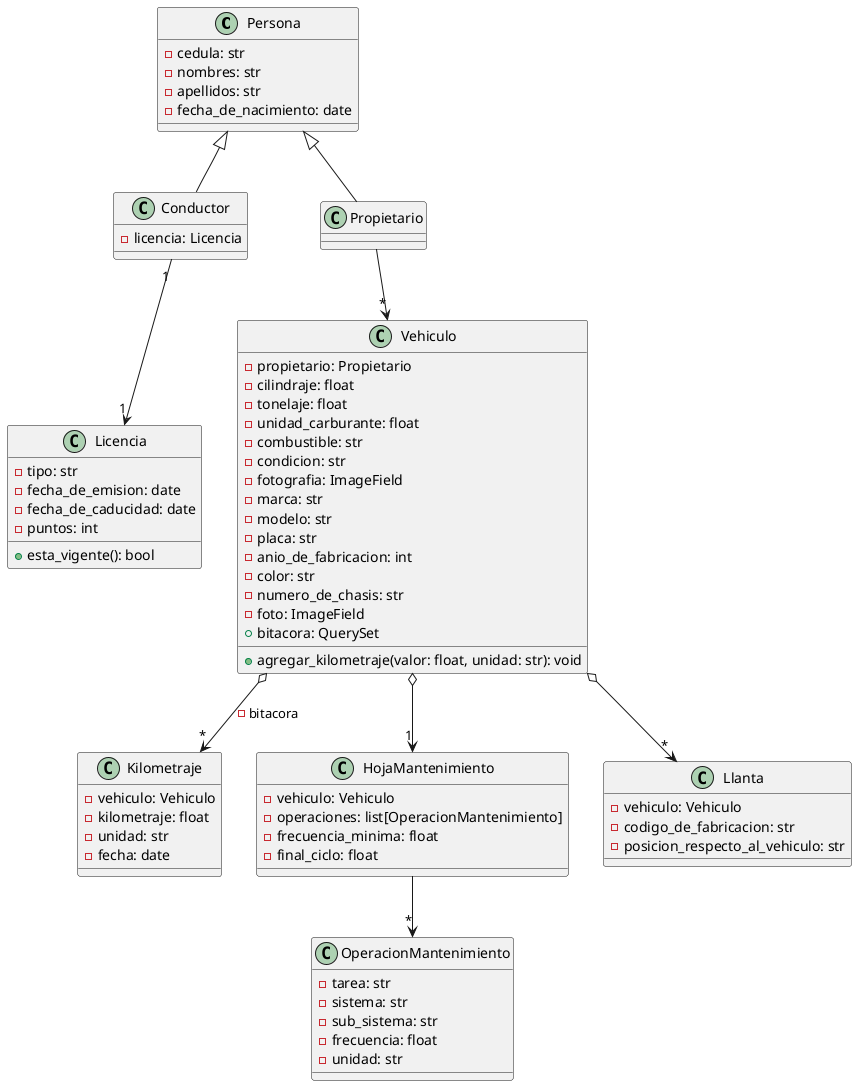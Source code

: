 @startuml vehiculos

class Persona {
    - cedula: str
    - nombres: str
    - apellidos: str
    - fecha_de_nacimiento: date
}

class Licencia {
    - tipo: str
    - fecha_de_emision: date
    - fecha_de_caducidad: date
    - puntos: int
    + esta_vigente(): bool
}

class Conductor {
    - licencia: Licencia
}

class Kilometraje {
    - vehiculo: Vehiculo
    - kilometraje: float
    - unidad: str
    - fecha: date
}

class Vehiculo {
    - propietario: Propietario
    - cilindraje: float
    - tonelaje: float
    - unidad_carburante: float
    - combustible: str
    - condicion: str
    - fotografia: ImageField
    - marca: str
    - modelo: str
    - placa: str
    - anio_de_fabricacion: int
    - color: str
    - numero_de_chasis: str
    - foto: ImageField
    + agregar_kilometraje(valor: float, unidad: str): void
    + bitacora: QuerySet
}

class Propietario {

}

class OperacionMantenimiento {
    - tarea: str
    - sistema: str
    - sub_sistema: str
    - frecuencia: float
    - unidad: str
}

class HojaMantenimiento {
    - vehiculo: Vehiculo
    - operaciones: list[OperacionMantenimiento]
    - frecuencia_minima: float
    - final_ciclo: float
}

class Llanta {
    - vehiculo: Vehiculo
    - codigo_de_fabricacion: str
    - posicion_respecto_al_vehiculo: str
}

Persona <|-- Conductor
Persona <|-- Propietario
Conductor "1" --> "1" Licencia
Vehiculo o--> "*" Kilometraje : - bitacora
Vehiculo o--> "*" Llanta
Vehiculo o--> "1" HojaMantenimiento
HojaMantenimiento --> "*" OperacionMantenimiento
Propietario --> "*" Vehiculo

@enduml
